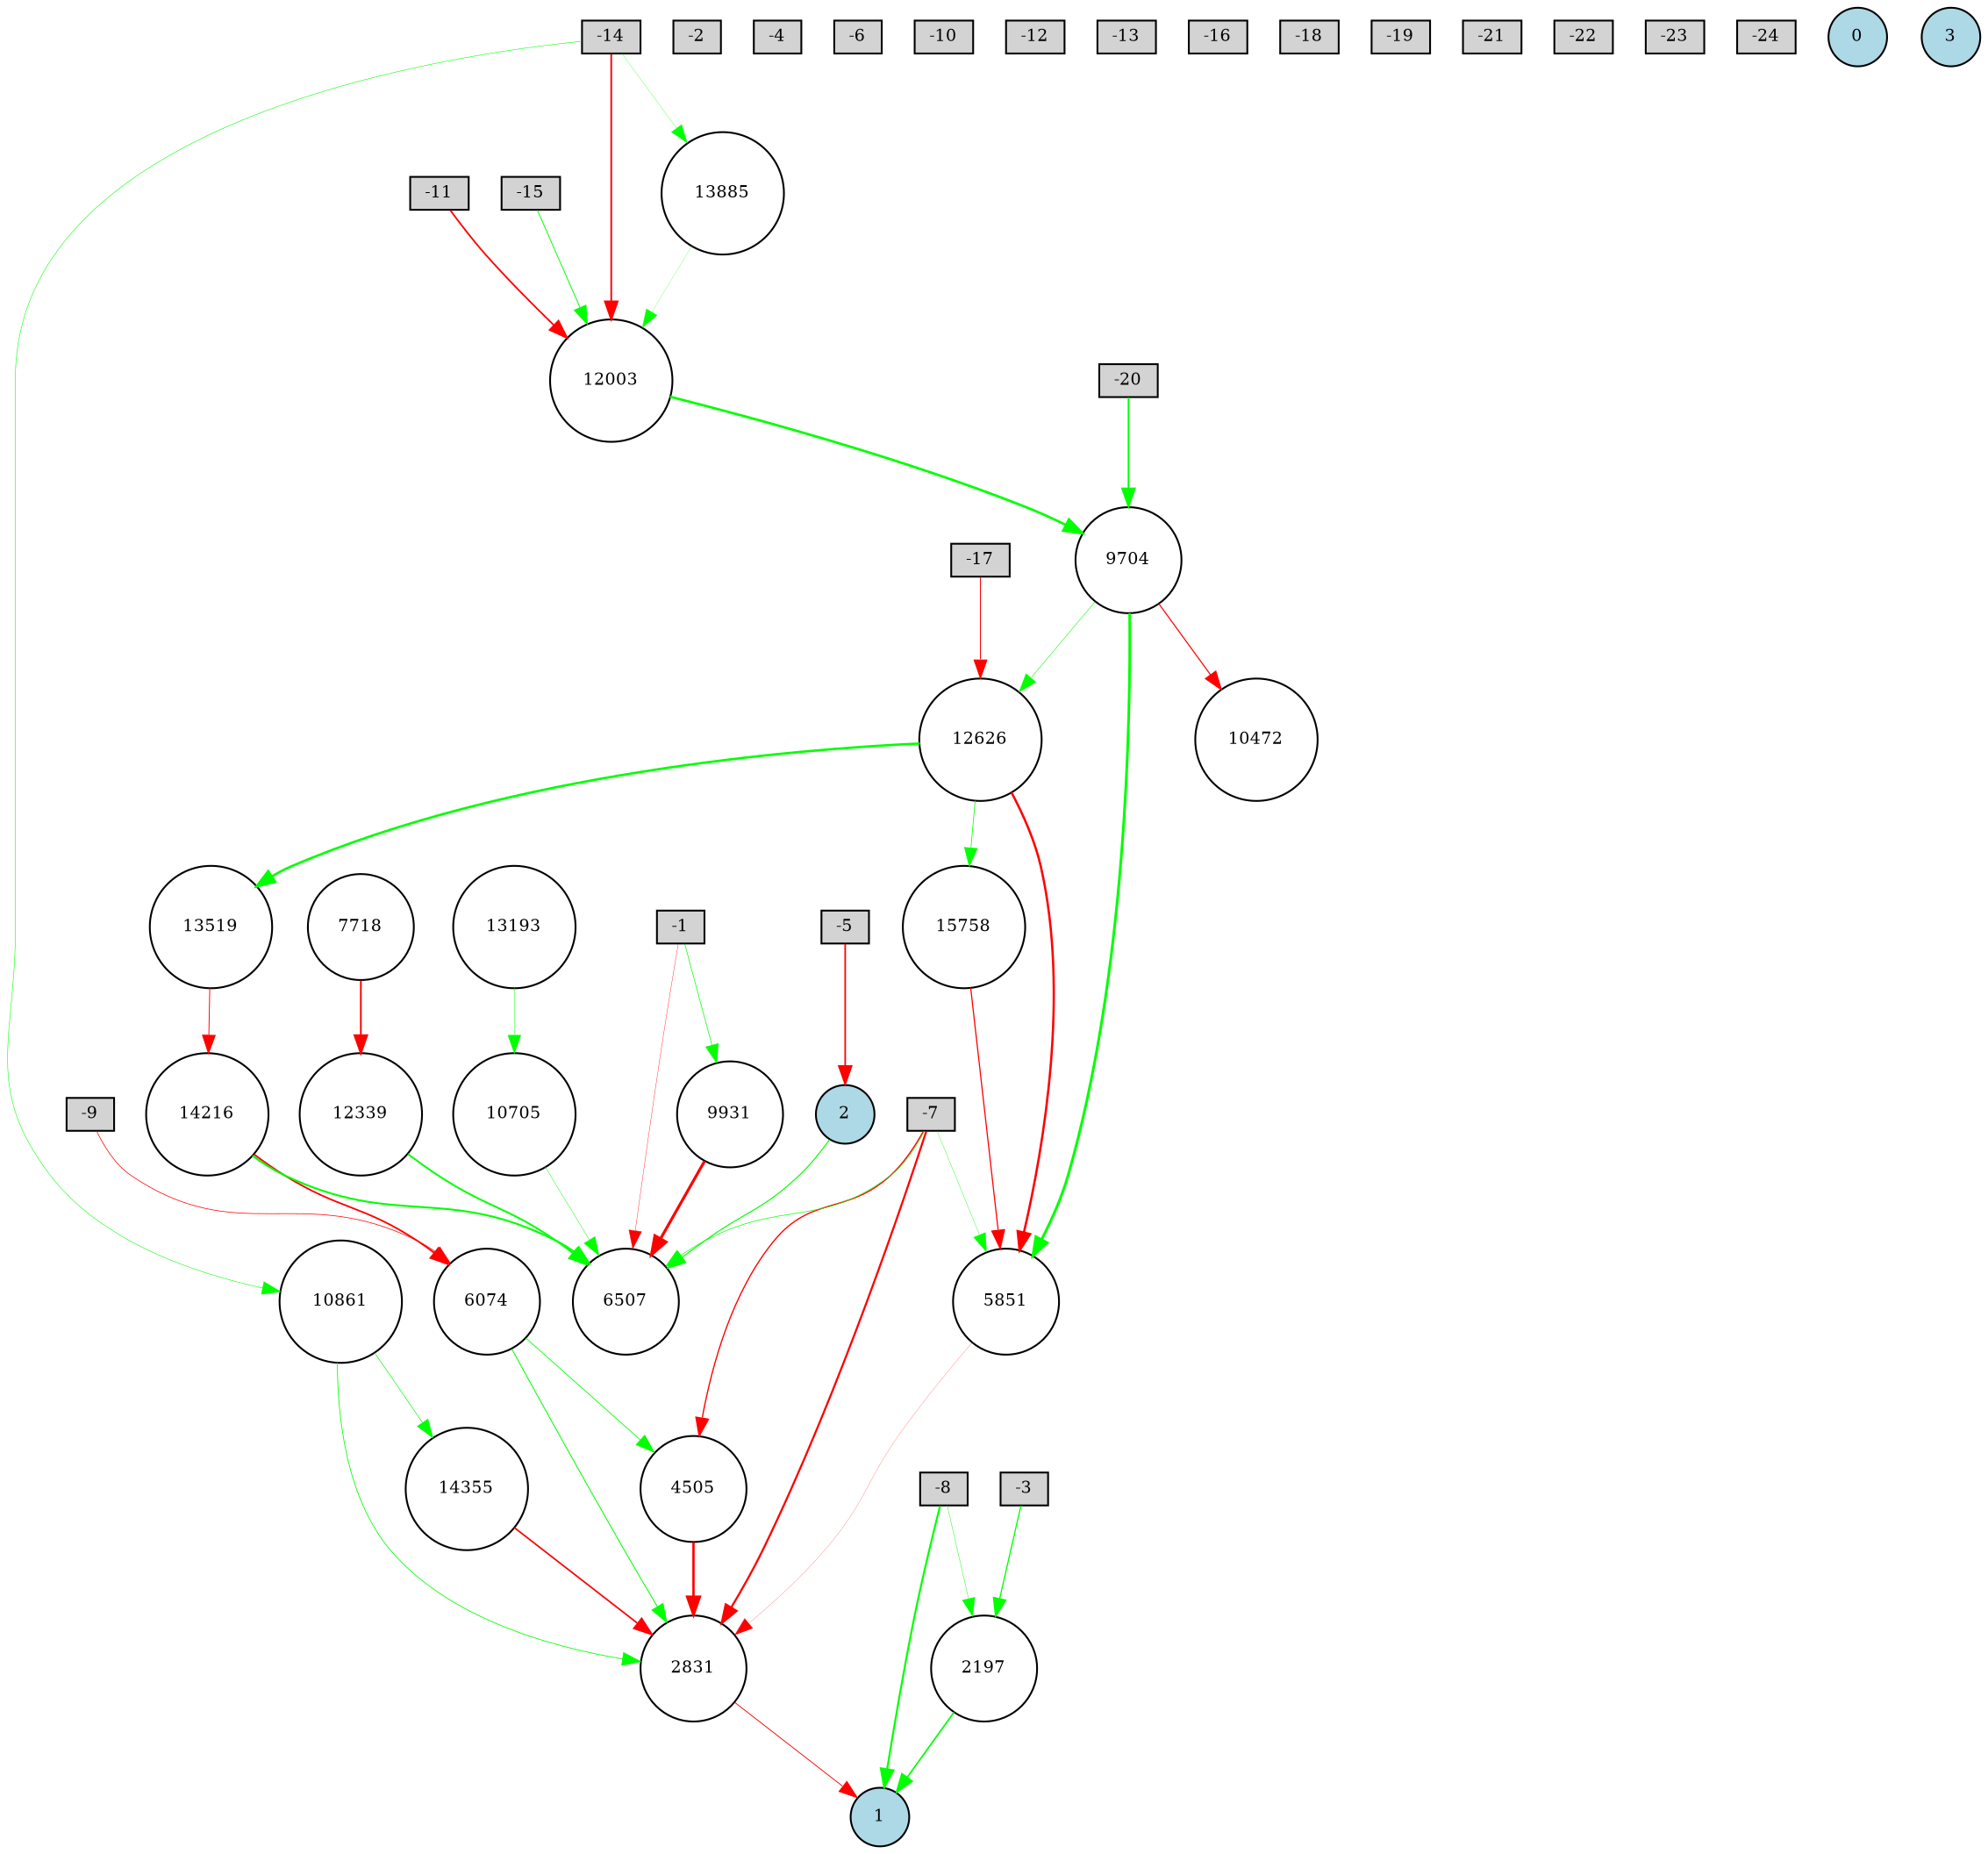 digraph {
	node [fontsize=9 height=0.2 shape=circle width=0.2]
	-1 [fillcolor=lightgray shape=box style=filled]
	-2 [fillcolor=lightgray shape=box style=filled]
	-3 [fillcolor=lightgray shape=box style=filled]
	-4 [fillcolor=lightgray shape=box style=filled]
	-5 [fillcolor=lightgray shape=box style=filled]
	-6 [fillcolor=lightgray shape=box style=filled]
	-7 [fillcolor=lightgray shape=box style=filled]
	-8 [fillcolor=lightgray shape=box style=filled]
	-9 [fillcolor=lightgray shape=box style=filled]
	-10 [fillcolor=lightgray shape=box style=filled]
	-11 [fillcolor=lightgray shape=box style=filled]
	-12 [fillcolor=lightgray shape=box style=filled]
	-13 [fillcolor=lightgray shape=box style=filled]
	-14 [fillcolor=lightgray shape=box style=filled]
	-15 [fillcolor=lightgray shape=box style=filled]
	-16 [fillcolor=lightgray shape=box style=filled]
	-17 [fillcolor=lightgray shape=box style=filled]
	-18 [fillcolor=lightgray shape=box style=filled]
	-19 [fillcolor=lightgray shape=box style=filled]
	-20 [fillcolor=lightgray shape=box style=filled]
	-21 [fillcolor=lightgray shape=box style=filled]
	-22 [fillcolor=lightgray shape=box style=filled]
	-23 [fillcolor=lightgray shape=box style=filled]
	-24 [fillcolor=lightgray shape=box style=filled]
	0 [fillcolor=lightblue style=filled]
	1 [fillcolor=lightblue style=filled]
	2 [fillcolor=lightblue style=filled]
	3 [fillcolor=lightblue style=filled]
	14216 [fillcolor=white style=filled]
	13193 [fillcolor=white style=filled]
	15758 [fillcolor=white style=filled]
	2831 [fillcolor=white style=filled]
	14355 [fillcolor=white style=filled]
	2197 [fillcolor=white style=filled]
	4505 [fillcolor=white style=filled]
	7718 [fillcolor=white style=filled]
	12339 [fillcolor=white style=filled]
	6074 [fillcolor=white style=filled]
	13885 [fillcolor=white style=filled]
	9931 [fillcolor=white style=filled]
	13519 [fillcolor=white style=filled]
	10705 [fillcolor=white style=filled]
	12626 [fillcolor=white style=filled]
	5851 [fillcolor=white style=filled]
	12003 [fillcolor=white style=filled]
	9704 [fillcolor=white style=filled]
	10472 [fillcolor=white style=filled]
	6507 [fillcolor=white style=filled]
	10861 [fillcolor=white style=filled]
	-14 -> 10861 [color=green penwidth=0.27029137059665687 style=solid]
	-7 -> 6507 [color=green penwidth=0.3328048028166215 style=solid]
	-9 -> 6074 [color=red penwidth=0.36138414167044697 style=solid]
	12626 -> 13519 [color=green penwidth=1.276970328802105 style=solid]
	10705 -> 6507 [color=green penwidth=0.22221463149619652 style=solid]
	2 -> 6507 [color=green penwidth=0.5671796412144009 style=solid]
	2831 -> 1 [color=red penwidth=0.4482425431034187 style=solid]
	-1 -> 9931 [color=green penwidth=0.341631215306198 style=solid]
	9704 -> 12626 [color=green penwidth=0.2692883890077961 style=solid]
	-7 -> 2831 [color=red penwidth=1.1060931507507625 style=solid]
	-8 -> 1 [color=green penwidth=1.0586576895734467 style=solid]
	9704 -> 5851 [color=green penwidth=1.4488502926369973 style=solid]
	7718 -> 12339 [color=red penwidth=0.9461259203052117 style=solid]
	-1 -> 6507 [color=red penwidth=0.18053136261275626 style=solid]
	-14 -> 12003 [color=red penwidth=0.922133947735557 style=solid]
	9931 -> 6507 [color=red penwidth=1.5433168234186168 style=solid]
	2197 -> 1 [color=green penwidth=0.8358343244214036 style=solid]
	14216 -> 6507 [color=green penwidth=1.0112154023671316 style=solid]
	12626 -> 15758 [color=green penwidth=0.3817590687044512 style=solid]
	12626 -> 5851 [color=red penwidth=1.248817397243485 style=solid]
	-3 -> 2197 [color=green penwidth=0.6458468159374858 style=solid]
	12339 -> 6507 [color=green penwidth=0.9519970710457206 style=solid]
	12003 -> 9704 [color=green penwidth=1.3169282927614532 style=solid]
	-7 -> 5851 [color=green penwidth=0.18393660331755285 style=solid]
	4505 -> 2831 [color=red penwidth=1.3045489734329172 style=solid]
	6074 -> 4505 [color=green penwidth=0.4173286296676638 style=solid]
	6074 -> 2831 [color=green penwidth=0.49311969249956544 style=solid]
	-5 -> 2 [color=red penwidth=0.8758069885228934 style=solid]
	-7 -> 4505 [color=red penwidth=0.6689790198424843 style=solid]
	5851 -> 2831 [color=red penwidth=0.10146407007782764 style=solid]
	13885 -> 12003 [color=green penwidth=0.11106737486936338 style=solid]
	-15 -> 12003 [color=green penwidth=0.4656308792666449 style=solid]
	13519 -> 14216 [color=red penwidth=0.45668211510624346 style=solid]
	-17 -> 12626 [color=red penwidth=0.5085245573238195 style=solid]
	-8 -> 2197 [color=green penwidth=0.21476055362384688 style=solid]
	10861 -> 2831 [color=green penwidth=0.4000334846962086 style=solid]
	14355 -> 2831 [color=red penwidth=0.8505158898739369 style=solid]
	10861 -> 14355 [color=green penwidth=0.32235130450045824 style=solid]
	-11 -> 12003 [color=red penwidth=0.8990454007897468 style=solid]
	15758 -> 5851 [color=red penwidth=0.625156651327502 style=solid]
	-14 -> 13885 [color=green penwidth=0.13946728694884525 style=solid]
	9704 -> 10472 [color=red penwidth=0.5998593045727685 style=solid]
	13193 -> 10705 [color=green penwidth=0.22311396652263651 style=solid]
	14216 -> 6074 [color=red penwidth=0.8990359036290029 style=solid]
	-20 -> 9704 [color=green penwidth=0.9214031920813927 style=solid]
}
